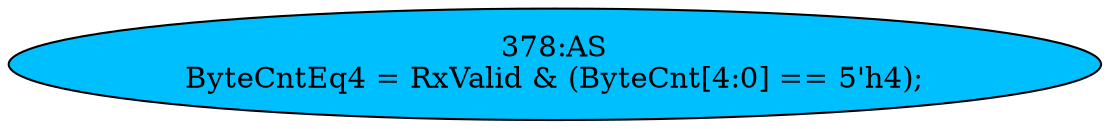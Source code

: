 strict digraph "" {
	node [label="\N"];
	"378:AS"	 [ast="<pyverilog.vparser.ast.Assign object at 0x7f2ba5b027d0>",
		def_var="['ByteCntEq4']",
		fillcolor=deepskyblue,
		label="378:AS
ByteCntEq4 = RxValid & (ByteCnt[4:0] == 5'h4);",
		statements="[]",
		style=filled,
		typ=Assign,
		use_var="['RxValid', 'ByteCnt']"];
}
